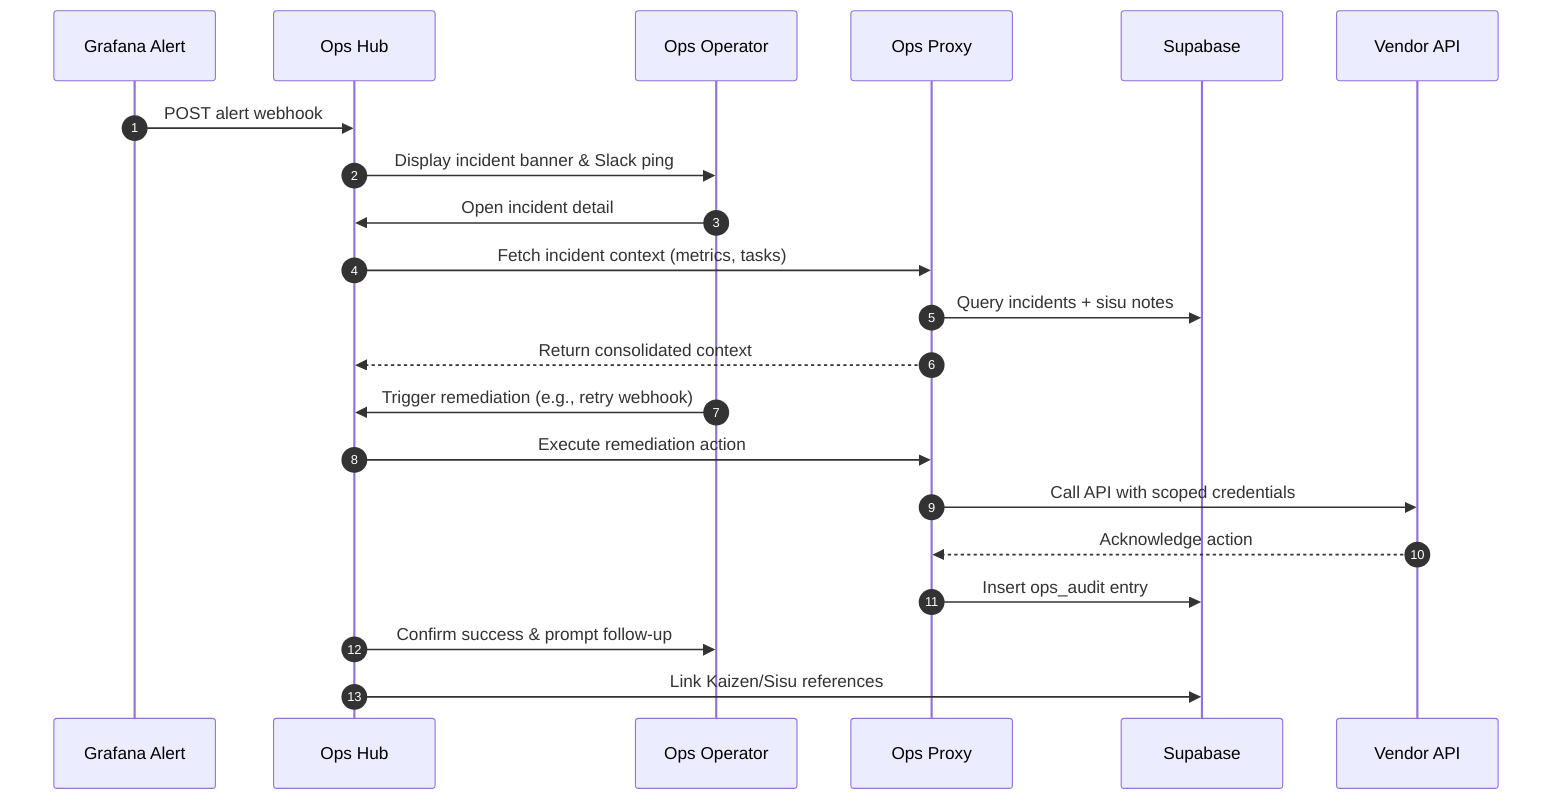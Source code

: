 sequenceDiagram
    autonumber
    participant Alert as Grafana Alert
    participant COH as Ops Hub
    participant Operator as Ops Operator
    participant Proxy as Ops Proxy
    participant Supabase as Supabase
    participant Vendor as Vendor API

    Alert->>COH: POST alert webhook
    COH->>Operator: Display incident banner & Slack ping
    Operator->>COH: Open incident detail
    COH->>Proxy: Fetch incident context (metrics, tasks)
    Proxy->>Supabase: Query incidents + sisu notes
    Proxy-->>COH: Return consolidated context
    Operator->>COH: Trigger remediation (e.g., retry webhook)
    COH->>Proxy: Execute remediation action
    Proxy->>Vendor: Call API with scoped credentials
    Vendor-->>Proxy: Acknowledge action
    Proxy->>Supabase: Insert ops_audit entry
    COH->>Operator: Confirm success & prompt follow-up
    COH->>Supabase: Link Kaizen/Sisu references